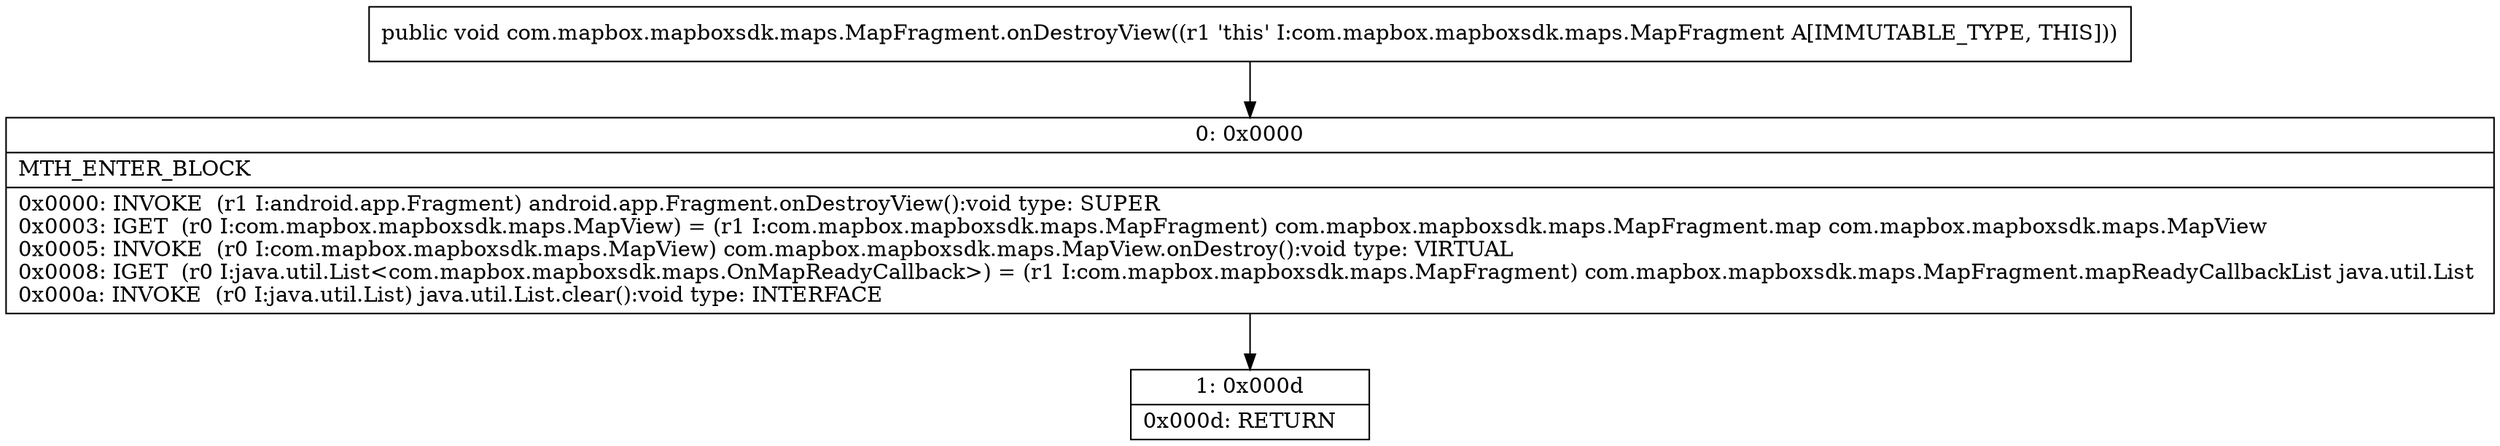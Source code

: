 digraph "CFG forcom.mapbox.mapboxsdk.maps.MapFragment.onDestroyView()V" {
Node_0 [shape=record,label="{0\:\ 0x0000|MTH_ENTER_BLOCK\l|0x0000: INVOKE  (r1 I:android.app.Fragment) android.app.Fragment.onDestroyView():void type: SUPER \l0x0003: IGET  (r0 I:com.mapbox.mapboxsdk.maps.MapView) = (r1 I:com.mapbox.mapboxsdk.maps.MapFragment) com.mapbox.mapboxsdk.maps.MapFragment.map com.mapbox.mapboxsdk.maps.MapView \l0x0005: INVOKE  (r0 I:com.mapbox.mapboxsdk.maps.MapView) com.mapbox.mapboxsdk.maps.MapView.onDestroy():void type: VIRTUAL \l0x0008: IGET  (r0 I:java.util.List\<com.mapbox.mapboxsdk.maps.OnMapReadyCallback\>) = (r1 I:com.mapbox.mapboxsdk.maps.MapFragment) com.mapbox.mapboxsdk.maps.MapFragment.mapReadyCallbackList java.util.List \l0x000a: INVOKE  (r0 I:java.util.List) java.util.List.clear():void type: INTERFACE \l}"];
Node_1 [shape=record,label="{1\:\ 0x000d|0x000d: RETURN   \l}"];
MethodNode[shape=record,label="{public void com.mapbox.mapboxsdk.maps.MapFragment.onDestroyView((r1 'this' I:com.mapbox.mapboxsdk.maps.MapFragment A[IMMUTABLE_TYPE, THIS])) }"];
MethodNode -> Node_0;
Node_0 -> Node_1;
}

